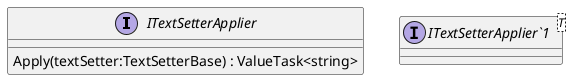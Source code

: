 @startuml
interface ITextSetterApplier {
    Apply(textSetter:TextSetterBase) : ValueTask<string>
}
interface "ITextSetterApplier`1"<T> {
}
@enduml
